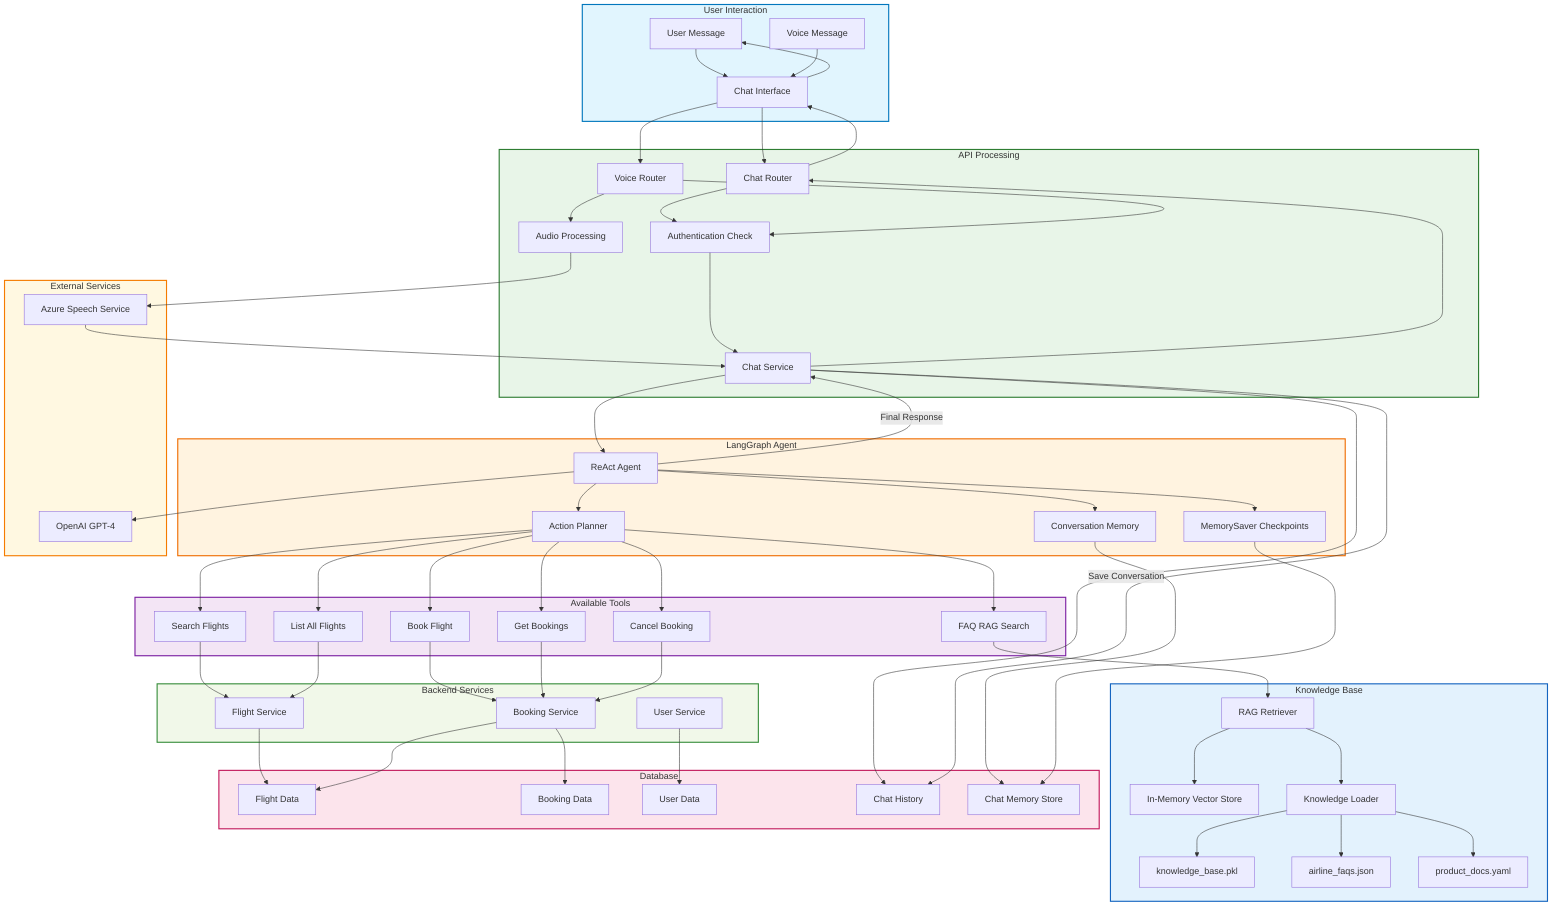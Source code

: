 graph TB
    subgraph UserInteraction["User Interaction"]
        UserInput[User Message]
        VoiceInput[Voice Message]
        ChatUI[Chat Interface]
    end
    
    subgraph APIProcessing["API Processing"]
        ChatRouter[Chat Router]
        VoiceRouter[Voice Router]
        ChatService[Chat Service]
        Auth[Authentication Check]
        AudioProcessor[Audio Processing]
    end
    
    subgraph LangGraphAgent["LangGraph Agent"]
        Agent[ReAct Agent]
        Memory[Conversation Memory]
        Planner[Action Planner]
        MemorySaver[MemorySaver Checkpoints]
    end
    
    subgraph AvailableTools["Available Tools"]
        SearchTool[Search Flights]
        ListTool[List All Flights]
        BookTool[Book Flight]
        BookingsTool[Get Bookings]
        CancelTool[Cancel Booking]
        FAQTool[FAQ RAG Search]
    end
    
    subgraph KnowledgeBase["Knowledge Base"]
        RAGRetriever[RAG Retriever]
        VectorStore[In-Memory Vector Store]
        KnowledgeLoader[Knowledge Loader]
        PickleFile[knowledge_base.pkl]
        FAQJson[airline_faqs.json]
        DocsYaml[product_docs.yaml]
    end
    
    subgraph BackendServices["Backend Services"]
        FlightService[Flight Service]
        BookingService[Booking Service]
        UserService[User Service]
    end
    
    subgraph Database["Database"]
        FlightDB[Flight Data]
        BookingDB[Booking Data]
        UserDB[User Data]
        ChatHistory[Chat History]
        ChatMemoryDB[Chat Memory Store]
    end
    
    subgraph ExternalServices["External Services"]
        OpenAI[OpenAI GPT-4]
        AzureSpeech[Azure Speech Service]
    end
    
    UserInput --> ChatUI
    VoiceInput --> ChatUI
    ChatUI --> ChatRouter
    ChatUI --> VoiceRouter
    
    VoiceRouter --> AudioProcessor
    AudioProcessor --> AzureSpeech
    AzureSpeech --> ChatService
    
    ChatRouter --> Auth
    VoiceRouter --> Auth
    Auth --> ChatService
    ChatService --> Agent
    
    Agent --> Memory
    Agent --> Planner
    Agent --> MemorySaver
    Planner --> SearchTool
    Planner --> ListTool
    Planner --> BookTool
    Planner --> BookingsTool
    Planner --> CancelTool
    Planner --> FAQTool
    
    SearchTool --> FlightService
    ListTool --> FlightService
    BookTool --> BookingService
    BookingsTool --> BookingService
    CancelTool --> BookingService
    FAQTool --> RAGRetriever
    
    RAGRetriever --> VectorStore
    RAGRetriever --> KnowledgeLoader
    KnowledgeLoader --> PickleFile
    KnowledgeLoader --> FAQJson
    KnowledgeLoader --> DocsYaml
    
    FlightService --> FlightDB
    BookingService --> BookingDB
    BookingService --> FlightDB
    UserService --> UserDB
    ChatService --> ChatHistory
    Memory --> ChatMemoryDB
    MemorySaver --> ChatMemoryDB
    
    Agent --> OpenAI
    Agent -->|Final Response| ChatService
    ChatService -->|Save Conversation| ChatHistory
    ChatService --> ChatRouter
    ChatRouter --> ChatUI
    ChatUI --> UserInput
    
    classDef interaction fill:#e1f5fe,stroke:#0277bd,stroke-width:2px
    classDef api fill:#e8f5e8,stroke:#2e7d32,stroke-width:2px
    classDef agent fill:#fff3e0,stroke:#ef6c00,stroke-width:2px
    classDef tools fill:#f3e5f5,stroke:#7b1fa2,stroke-width:2px
    classDef kb fill:#e3f2fd,stroke:#1565c0,stroke-width:2px
    classDef services fill:#f1f8e9,stroke:#388e3c,stroke-width:2px
    classDef database fill:#fce4ec,stroke:#c2185b,stroke-width:2px
    classDef external fill:#fff8e1,stroke:#f57c00,stroke-width:2px
    
    class UserInteraction interaction
    class APIProcessing api
    class LangGraphAgent agent
    class AvailableTools tools
    class KnowledgeBase kb
    class BackendServices services
    class Database database
    class ExternalServices external